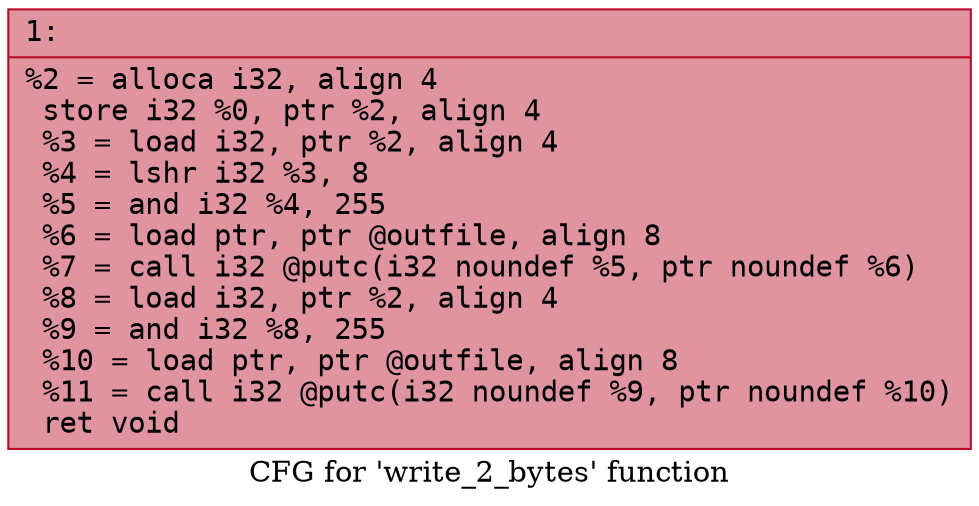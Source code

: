 digraph "CFG for 'write_2_bytes' function" {
	label="CFG for 'write_2_bytes' function";

	Node0x600003e88c30 [shape=record,color="#b70d28ff", style=filled, fillcolor="#b70d2870" fontname="Courier",label="{1:\l|  %2 = alloca i32, align 4\l  store i32 %0, ptr %2, align 4\l  %3 = load i32, ptr %2, align 4\l  %4 = lshr i32 %3, 8\l  %5 = and i32 %4, 255\l  %6 = load ptr, ptr @outfile, align 8\l  %7 = call i32 @putc(i32 noundef %5, ptr noundef %6)\l  %8 = load i32, ptr %2, align 4\l  %9 = and i32 %8, 255\l  %10 = load ptr, ptr @outfile, align 8\l  %11 = call i32 @putc(i32 noundef %9, ptr noundef %10)\l  ret void\l}"];
}
